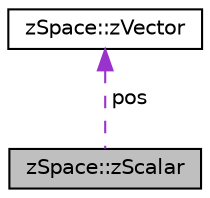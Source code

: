 digraph "zSpace::zScalar"
{
  edge [fontname="Helvetica",fontsize="10",labelfontname="Helvetica",labelfontsize="10"];
  node [fontname="Helvetica",fontsize="10",shape=record];
  Node1 [label="zSpace::zScalar",height=0.2,width=0.4,color="black", fillcolor="grey75", style="filled", fontcolor="black"];
  Node2 -> Node1 [dir="back",color="darkorchid3",fontsize="10",style="dashed",label=" pos" ,fontname="Helvetica"];
  Node2 [label="zSpace::zVector",height=0.2,width=0.4,color="black", fillcolor="white", style="filled",URL="$classz_space_1_1z_vector.html",tooltip="A 3 dimensional vector math class. "];
}
